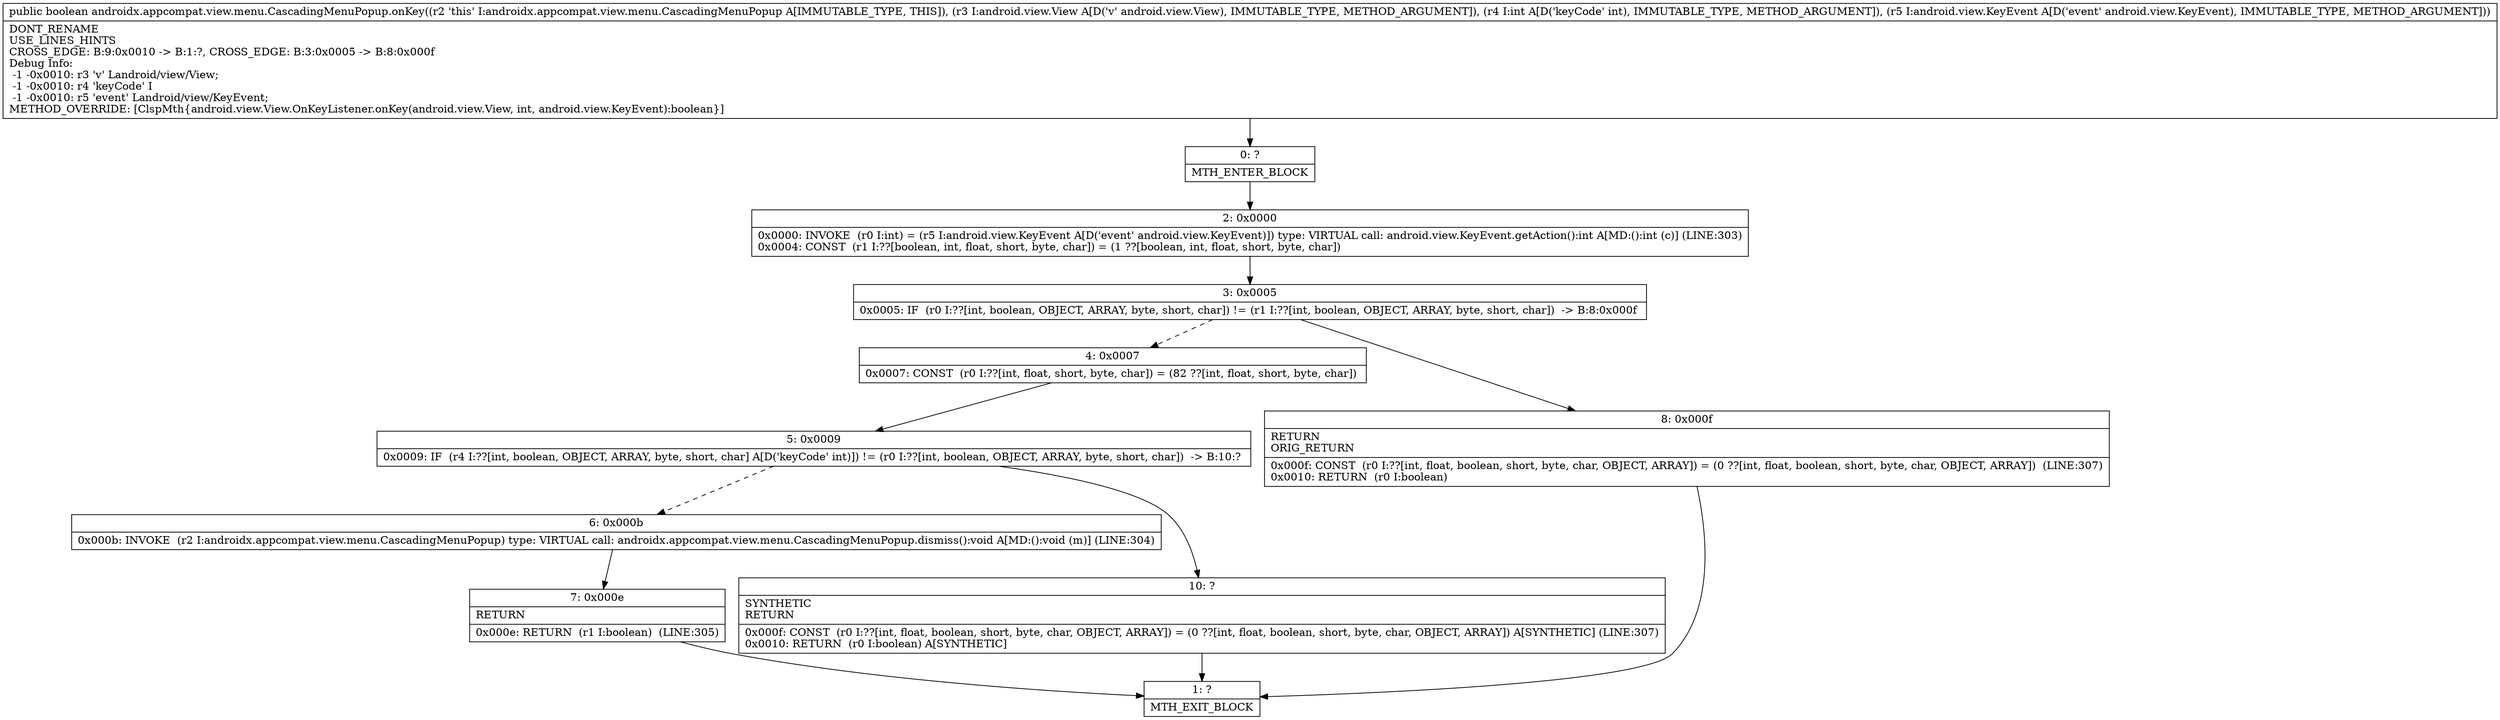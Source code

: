 digraph "CFG forandroidx.appcompat.view.menu.CascadingMenuPopup.onKey(Landroid\/view\/View;ILandroid\/view\/KeyEvent;)Z" {
Node_0 [shape=record,label="{0\:\ ?|MTH_ENTER_BLOCK\l}"];
Node_2 [shape=record,label="{2\:\ 0x0000|0x0000: INVOKE  (r0 I:int) = (r5 I:android.view.KeyEvent A[D('event' android.view.KeyEvent)]) type: VIRTUAL call: android.view.KeyEvent.getAction():int A[MD:():int (c)] (LINE:303)\l0x0004: CONST  (r1 I:??[boolean, int, float, short, byte, char]) = (1 ??[boolean, int, float, short, byte, char]) \l}"];
Node_3 [shape=record,label="{3\:\ 0x0005|0x0005: IF  (r0 I:??[int, boolean, OBJECT, ARRAY, byte, short, char]) != (r1 I:??[int, boolean, OBJECT, ARRAY, byte, short, char])  \-\> B:8:0x000f \l}"];
Node_4 [shape=record,label="{4\:\ 0x0007|0x0007: CONST  (r0 I:??[int, float, short, byte, char]) = (82 ??[int, float, short, byte, char]) \l}"];
Node_5 [shape=record,label="{5\:\ 0x0009|0x0009: IF  (r4 I:??[int, boolean, OBJECT, ARRAY, byte, short, char] A[D('keyCode' int)]) != (r0 I:??[int, boolean, OBJECT, ARRAY, byte, short, char])  \-\> B:10:? \l}"];
Node_6 [shape=record,label="{6\:\ 0x000b|0x000b: INVOKE  (r2 I:androidx.appcompat.view.menu.CascadingMenuPopup) type: VIRTUAL call: androidx.appcompat.view.menu.CascadingMenuPopup.dismiss():void A[MD:():void (m)] (LINE:304)\l}"];
Node_7 [shape=record,label="{7\:\ 0x000e|RETURN\l|0x000e: RETURN  (r1 I:boolean)  (LINE:305)\l}"];
Node_1 [shape=record,label="{1\:\ ?|MTH_EXIT_BLOCK\l}"];
Node_10 [shape=record,label="{10\:\ ?|SYNTHETIC\lRETURN\l|0x000f: CONST  (r0 I:??[int, float, boolean, short, byte, char, OBJECT, ARRAY]) = (0 ??[int, float, boolean, short, byte, char, OBJECT, ARRAY]) A[SYNTHETIC] (LINE:307)\l0x0010: RETURN  (r0 I:boolean) A[SYNTHETIC]\l}"];
Node_8 [shape=record,label="{8\:\ 0x000f|RETURN\lORIG_RETURN\l|0x000f: CONST  (r0 I:??[int, float, boolean, short, byte, char, OBJECT, ARRAY]) = (0 ??[int, float, boolean, short, byte, char, OBJECT, ARRAY])  (LINE:307)\l0x0010: RETURN  (r0 I:boolean) \l}"];
MethodNode[shape=record,label="{public boolean androidx.appcompat.view.menu.CascadingMenuPopup.onKey((r2 'this' I:androidx.appcompat.view.menu.CascadingMenuPopup A[IMMUTABLE_TYPE, THIS]), (r3 I:android.view.View A[D('v' android.view.View), IMMUTABLE_TYPE, METHOD_ARGUMENT]), (r4 I:int A[D('keyCode' int), IMMUTABLE_TYPE, METHOD_ARGUMENT]), (r5 I:android.view.KeyEvent A[D('event' android.view.KeyEvent), IMMUTABLE_TYPE, METHOD_ARGUMENT]))  | DONT_RENAME\lUSE_LINES_HINTS\lCROSS_EDGE: B:9:0x0010 \-\> B:1:?, CROSS_EDGE: B:3:0x0005 \-\> B:8:0x000f\lDebug Info:\l  \-1 \-0x0010: r3 'v' Landroid\/view\/View;\l  \-1 \-0x0010: r4 'keyCode' I\l  \-1 \-0x0010: r5 'event' Landroid\/view\/KeyEvent;\lMETHOD_OVERRIDE: [ClspMth\{android.view.View.OnKeyListener.onKey(android.view.View, int, android.view.KeyEvent):boolean\}]\l}"];
MethodNode -> Node_0;Node_0 -> Node_2;
Node_2 -> Node_3;
Node_3 -> Node_4[style=dashed];
Node_3 -> Node_8;
Node_4 -> Node_5;
Node_5 -> Node_6[style=dashed];
Node_5 -> Node_10;
Node_6 -> Node_7;
Node_7 -> Node_1;
Node_10 -> Node_1;
Node_8 -> Node_1;
}

